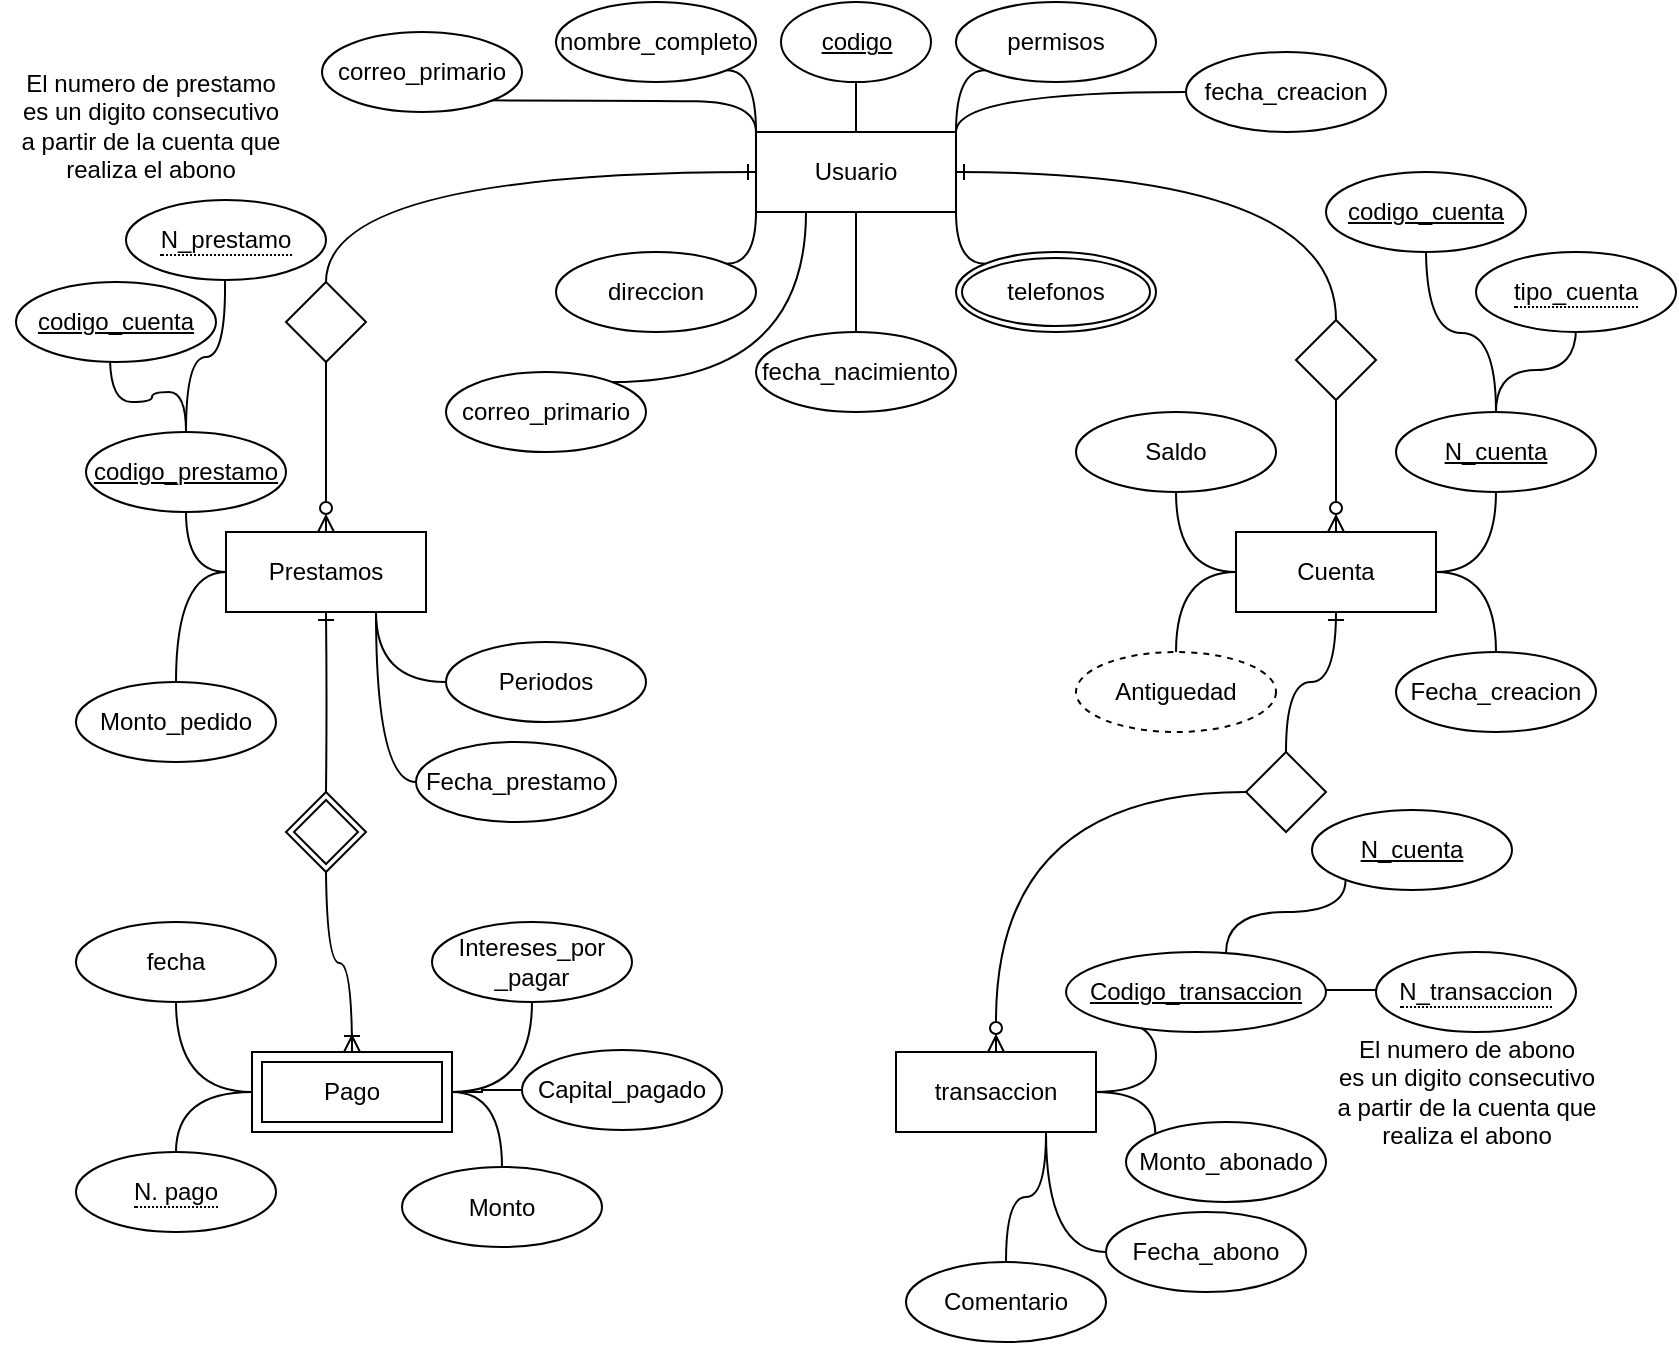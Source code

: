 <mxfile version="26.0.9">
  <diagram id="R2lEEEUBdFMjLlhIrx00" name="Page-1">
    <mxGraphModel dx="1434" dy="797" grid="1" gridSize="5" guides="1" tooltips="1" connect="1" arrows="1" fold="1" page="1" pageScale="1" pageWidth="850" pageHeight="1100" math="0" shadow="0" extFonts="Permanent Marker^https://fonts.googleapis.com/css?family=Permanent+Marker">
      <root>
        <mxCell id="0" />
        <mxCell id="1" parent="0" />
        <mxCell id="ldvSyDhaXrwCbIsQ-MUQ-4" style="edgeStyle=orthogonalEdgeStyle;rounded=0;orthogonalLoop=1;jettySize=auto;html=1;entryX=0.5;entryY=0;entryDx=0;entryDy=0;curved=1;startArrow=none;startFill=0;endArrow=ERzeroToMany;endFill=0;" parent="1" source="Gimix0yW4tl4nYlapqnz-1" target="ldvSyDhaXrwCbIsQ-MUQ-3" edge="1">
          <mxGeometry relative="1" as="geometry" />
        </mxCell>
        <mxCell id="ExtC035JpCCmBXBXlZ8b-3" style="edgeStyle=orthogonalEdgeStyle;rounded=0;orthogonalLoop=1;jettySize=auto;html=1;entryX=0.5;entryY=0;entryDx=0;entryDy=0;endArrow=none;endFill=0;startArrow=ERone;startFill=0;curved=1;" parent="1" source="WHy3y8lpiX3uLiY8PM8K-3" target="ExtC035JpCCmBXBXlZ8b-2" edge="1">
          <mxGeometry relative="1" as="geometry" />
        </mxCell>
        <mxCell id="WHy3y8lpiX3uLiY8PM8K-3" value="Usuario" style="whiteSpace=wrap;html=1;align=center;" parent="1" vertex="1">
          <mxGeometry x="380" y="80" width="100" height="40" as="geometry" />
        </mxCell>
        <mxCell id="WHy3y8lpiX3uLiY8PM8K-17" style="edgeStyle=orthogonalEdgeStyle;rounded=0;orthogonalLoop=1;jettySize=auto;html=1;exitX=0;exitY=1;exitDx=0;exitDy=0;entryX=1;entryY=0;entryDx=0;entryDy=0;curved=1;endArrow=none;endFill=0;" parent="1" source="WHy3y8lpiX3uLiY8PM8K-4" target="WHy3y8lpiX3uLiY8PM8K-3" edge="1">
          <mxGeometry relative="1" as="geometry" />
        </mxCell>
        <mxCell id="WHy3y8lpiX3uLiY8PM8K-4" value="permisos" style="ellipse;whiteSpace=wrap;html=1;align=center;" parent="1" vertex="1">
          <mxGeometry x="480" y="15" width="100" height="40" as="geometry" />
        </mxCell>
        <mxCell id="ldvSyDhaXrwCbIsQ-MUQ-2" style="edgeStyle=orthogonalEdgeStyle;rounded=0;orthogonalLoop=1;jettySize=auto;html=1;entryX=1;entryY=0;entryDx=0;entryDy=0;curved=1;endArrow=none;endFill=0;" parent="1" source="WHy3y8lpiX3uLiY8PM8K-5" target="WHy3y8lpiX3uLiY8PM8K-3" edge="1">
          <mxGeometry relative="1" as="geometry" />
        </mxCell>
        <mxCell id="WHy3y8lpiX3uLiY8PM8K-5" value="fecha_creacion" style="ellipse;whiteSpace=wrap;html=1;align=center;" parent="1" vertex="1">
          <mxGeometry x="595" y="40" width="100" height="40" as="geometry" />
        </mxCell>
        <mxCell id="WHy3y8lpiX3uLiY8PM8K-18" style="edgeStyle=orthogonalEdgeStyle;rounded=0;orthogonalLoop=1;jettySize=auto;html=1;entryX=0.5;entryY=0;entryDx=0;entryDy=0;endArrow=none;endFill=0;" parent="1" source="WHy3y8lpiX3uLiY8PM8K-7" target="WHy3y8lpiX3uLiY8PM8K-3" edge="1">
          <mxGeometry relative="1" as="geometry" />
        </mxCell>
        <mxCell id="WHy3y8lpiX3uLiY8PM8K-7" value="codigo" style="ellipse;whiteSpace=wrap;html=1;align=center;fontStyle=4;" parent="1" vertex="1">
          <mxGeometry x="392.5" y="15" width="75" height="40" as="geometry" />
        </mxCell>
        <mxCell id="WHy3y8lpiX3uLiY8PM8K-20" style="edgeStyle=orthogonalEdgeStyle;rounded=0;orthogonalLoop=1;jettySize=auto;html=1;exitX=1;exitY=1;exitDx=0;exitDy=0;entryX=0;entryY=0;entryDx=0;entryDy=0;curved=1;endArrow=none;endFill=0;" parent="1" source="WHy3y8lpiX3uLiY8PM8K-8" target="WHy3y8lpiX3uLiY8PM8K-3" edge="1">
          <mxGeometry relative="1" as="geometry" />
        </mxCell>
        <mxCell id="WHy3y8lpiX3uLiY8PM8K-8" value="nombre_completo" style="ellipse;whiteSpace=wrap;html=1;align=center;" parent="1" vertex="1">
          <mxGeometry x="280" y="15" width="100" height="40" as="geometry" />
        </mxCell>
        <mxCell id="WHy3y8lpiX3uLiY8PM8K-19" style="edgeStyle=orthogonalEdgeStyle;rounded=0;orthogonalLoop=1;jettySize=auto;html=1;entryX=0.5;entryY=1;entryDx=0;entryDy=0;endArrow=none;endFill=0;" parent="1" source="WHy3y8lpiX3uLiY8PM8K-9" target="WHy3y8lpiX3uLiY8PM8K-3" edge="1">
          <mxGeometry relative="1" as="geometry">
            <Array as="points">
              <mxPoint x="430" y="135" />
              <mxPoint x="430" y="135" />
            </Array>
          </mxGeometry>
        </mxCell>
        <mxCell id="WHy3y8lpiX3uLiY8PM8K-9" value="fecha_nacimiento" style="ellipse;whiteSpace=wrap;html=1;align=center;" parent="1" vertex="1">
          <mxGeometry x="380" y="180" width="100" height="40" as="geometry" />
        </mxCell>
        <mxCell id="WHy3y8lpiX3uLiY8PM8K-15" style="edgeStyle=orthogonalEdgeStyle;rounded=0;orthogonalLoop=1;jettySize=auto;html=1;exitX=0;exitY=0;exitDx=0;exitDy=0;entryX=1;entryY=1;entryDx=0;entryDy=0;curved=1;endArrow=none;endFill=0;" parent="1" source="WHy3y8lpiX3uLiY8PM8K-10" target="WHy3y8lpiX3uLiY8PM8K-3" edge="1">
          <mxGeometry relative="1" as="geometry" />
        </mxCell>
        <mxCell id="WHy3y8lpiX3uLiY8PM8K-10" value="telefonos" style="ellipse;shape=doubleEllipse;margin=3;whiteSpace=wrap;html=1;align=center;" parent="1" vertex="1">
          <mxGeometry x="480" y="140" width="100" height="40" as="geometry" />
        </mxCell>
        <mxCell id="WHy3y8lpiX3uLiY8PM8K-13" style="edgeStyle=orthogonalEdgeStyle;rounded=0;orthogonalLoop=1;jettySize=auto;html=1;exitX=1;exitY=0;exitDx=0;exitDy=0;entryX=0;entryY=1;entryDx=0;entryDy=0;curved=1;endArrow=none;endFill=0;" parent="1" source="WHy3y8lpiX3uLiY8PM8K-11" target="WHy3y8lpiX3uLiY8PM8K-3" edge="1">
          <mxGeometry relative="1" as="geometry" />
        </mxCell>
        <mxCell id="WHy3y8lpiX3uLiY8PM8K-11" value="direccion" style="ellipse;whiteSpace=wrap;html=1;align=center;" parent="1" vertex="1">
          <mxGeometry x="280" y="140" width="100" height="40" as="geometry" />
        </mxCell>
        <mxCell id="WHy3y8lpiX3uLiY8PM8K-21" style="edgeStyle=orthogonalEdgeStyle;rounded=0;orthogonalLoop=1;jettySize=auto;html=1;exitX=1;exitY=1;exitDx=0;exitDy=0;entryX=0;entryY=0;entryDx=0;entryDy=0;curved=1;endArrow=none;endFill=0;" parent="1" target="WHy3y8lpiX3uLiY8PM8K-3" edge="1">
          <mxGeometry relative="1" as="geometry">
            <mxPoint x="245.254" y="64.183" as="sourcePoint" />
            <Array as="points">
              <mxPoint x="320" y="64" />
              <mxPoint x="380" y="65" />
            </Array>
          </mxGeometry>
        </mxCell>
        <mxCell id="BANmXRh0uAZNRAGYl1jB-6" value="" style="edgeStyle=orthogonalEdgeStyle;rounded=0;orthogonalLoop=1;jettySize=auto;html=1;endArrow=ERzeroToMany;endFill=0;startArrow=none;startFill=0;curved=1;" parent="1" source="BANmXRh0uAZNRAGYl1jB-8" target="BANmXRh0uAZNRAGYl1jB-5" edge="1">
          <mxGeometry relative="1" as="geometry" />
        </mxCell>
        <mxCell id="ldvSyDhaXrwCbIsQ-MUQ-3" value="Cuenta" style="whiteSpace=wrap;html=1;align=center;" parent="1" vertex="1">
          <mxGeometry x="620" y="280" width="100" height="40" as="geometry" />
        </mxCell>
        <mxCell id="ldvSyDhaXrwCbIsQ-MUQ-13" style="edgeStyle=orthogonalEdgeStyle;rounded=0;orthogonalLoop=1;jettySize=auto;html=1;entryX=0;entryY=0.5;entryDx=0;entryDy=0;curved=1;endArrow=none;endFill=0;" parent="1" source="ldvSyDhaXrwCbIsQ-MUQ-5" target="ldvSyDhaXrwCbIsQ-MUQ-3" edge="1">
          <mxGeometry relative="1" as="geometry" />
        </mxCell>
        <mxCell id="ldvSyDhaXrwCbIsQ-MUQ-5" value="Saldo" style="ellipse;whiteSpace=wrap;html=1;align=center;" parent="1" vertex="1">
          <mxGeometry x="540" y="220" width="100" height="40" as="geometry" />
        </mxCell>
        <mxCell id="ldvSyDhaXrwCbIsQ-MUQ-12" style="edgeStyle=orthogonalEdgeStyle;rounded=0;orthogonalLoop=1;jettySize=auto;html=1;entryX=1;entryY=0.5;entryDx=0;entryDy=0;curved=1;endArrow=none;endFill=0;" parent="1" source="ldvSyDhaXrwCbIsQ-MUQ-6" target="ldvSyDhaXrwCbIsQ-MUQ-3" edge="1">
          <mxGeometry relative="1" as="geometry" />
        </mxCell>
        <mxCell id="ldvSyDhaXrwCbIsQ-MUQ-6" value="Fecha_creacion" style="ellipse;whiteSpace=wrap;html=1;align=center;" parent="1" vertex="1">
          <mxGeometry x="700" y="340" width="100" height="40" as="geometry" />
        </mxCell>
        <mxCell id="ldvSyDhaXrwCbIsQ-MUQ-14" style="edgeStyle=orthogonalEdgeStyle;rounded=0;orthogonalLoop=1;jettySize=auto;html=1;entryX=0;entryY=0.5;entryDx=0;entryDy=0;curved=1;endArrow=none;endFill=0;" parent="1" source="ldvSyDhaXrwCbIsQ-MUQ-8" target="ldvSyDhaXrwCbIsQ-MUQ-3" edge="1">
          <mxGeometry relative="1" as="geometry" />
        </mxCell>
        <mxCell id="ldvSyDhaXrwCbIsQ-MUQ-8" value="Antiguedad" style="ellipse;whiteSpace=wrap;html=1;align=center;dashed=1;" parent="1" vertex="1">
          <mxGeometry x="540" y="340" width="100" height="40" as="geometry" />
        </mxCell>
        <mxCell id="ldvSyDhaXrwCbIsQ-MUQ-11" style="edgeStyle=orthogonalEdgeStyle;rounded=0;orthogonalLoop=1;jettySize=auto;html=1;entryX=1;entryY=0.5;entryDx=0;entryDy=0;curved=1;endArrow=none;endFill=0;" parent="1" source="ldvSyDhaXrwCbIsQ-MUQ-10" target="ldvSyDhaXrwCbIsQ-MUQ-3" edge="1">
          <mxGeometry relative="1" as="geometry" />
        </mxCell>
        <mxCell id="ldvSyDhaXrwCbIsQ-MUQ-10" value="N_cuenta" style="ellipse;whiteSpace=wrap;html=1;align=center;fontStyle=4;" parent="1" vertex="1">
          <mxGeometry x="700" y="220" width="100" height="40" as="geometry" />
        </mxCell>
        <mxCell id="ldvSyDhaXrwCbIsQ-MUQ-18" style="edgeStyle=orthogonalEdgeStyle;rounded=0;orthogonalLoop=1;jettySize=auto;html=1;entryX=0.5;entryY=0;entryDx=0;entryDy=0;curved=1;endArrow=none;endFill=0;" parent="1" target="ldvSyDhaXrwCbIsQ-MUQ-10" edge="1">
          <mxGeometry relative="1" as="geometry">
            <mxPoint x="790.0" y="177.0" as="sourcePoint" />
          </mxGeometry>
        </mxCell>
        <mxCell id="ldvSyDhaXrwCbIsQ-MUQ-17" style="edgeStyle=orthogonalEdgeStyle;rounded=0;orthogonalLoop=1;jettySize=auto;html=1;entryX=0.5;entryY=0;entryDx=0;entryDy=0;curved=1;endArrow=none;endFill=0;" parent="1" target="ldvSyDhaXrwCbIsQ-MUQ-10" edge="1">
          <mxGeometry relative="1" as="geometry">
            <mxPoint x="715.0" y="140" as="sourcePoint" />
          </mxGeometry>
        </mxCell>
        <mxCell id="Gimix0yW4tl4nYlapqnz-2" value="" style="edgeStyle=orthogonalEdgeStyle;rounded=0;orthogonalLoop=1;jettySize=auto;html=1;entryX=0.5;entryY=0;entryDx=0;entryDy=0;curved=1;startArrow=ERone;startFill=0;endArrow=none;endFill=0;" parent="1" source="WHy3y8lpiX3uLiY8PM8K-3" target="Gimix0yW4tl4nYlapqnz-1" edge="1">
          <mxGeometry relative="1" as="geometry">
            <mxPoint x="480" y="100" as="sourcePoint" />
            <mxPoint x="670" y="280" as="targetPoint" />
          </mxGeometry>
        </mxCell>
        <mxCell id="Gimix0yW4tl4nYlapqnz-1" value="" style="shape=rhombus;perimeter=rhombusPerimeter;whiteSpace=wrap;html=1;align=center;" parent="1" vertex="1">
          <mxGeometry x="650" y="174" width="40" height="40" as="geometry" />
        </mxCell>
        <mxCell id="BANmXRh0uAZNRAGYl1jB-5" value="transaccion" style="whiteSpace=wrap;html=1;align=center;" parent="1" vertex="1">
          <mxGeometry x="450" y="540" width="100" height="40" as="geometry" />
        </mxCell>
        <mxCell id="BANmXRh0uAZNRAGYl1jB-9" value="" style="edgeStyle=orthogonalEdgeStyle;rounded=0;orthogonalLoop=1;jettySize=auto;html=1;endArrow=none;endFill=0;startArrow=ERone;startFill=0;curved=1;" parent="1" source="ldvSyDhaXrwCbIsQ-MUQ-3" target="BANmXRh0uAZNRAGYl1jB-8" edge="1">
          <mxGeometry relative="1" as="geometry">
            <mxPoint x="670" y="320" as="sourcePoint" />
            <mxPoint x="670" y="450" as="targetPoint" />
          </mxGeometry>
        </mxCell>
        <mxCell id="BANmXRh0uAZNRAGYl1jB-8" value="" style="shape=rhombus;perimeter=rhombusPerimeter;whiteSpace=wrap;html=1;align=center;" parent="1" vertex="1">
          <mxGeometry x="625" y="390" width="40" height="40" as="geometry" />
        </mxCell>
        <mxCell id="BANmXRh0uAZNRAGYl1jB-17" style="edgeStyle=orthogonalEdgeStyle;rounded=0;orthogonalLoop=1;jettySize=auto;html=1;exitX=0;exitY=1;exitDx=0;exitDy=0;entryX=1;entryY=0.5;entryDx=0;entryDy=0;curved=1;endArrow=none;endFill=0;" parent="1" source="BANmXRh0uAZNRAGYl1jB-11" target="BANmXRh0uAZNRAGYl1jB-5" edge="1">
          <mxGeometry relative="1" as="geometry">
            <Array as="points">
              <mxPoint x="580" y="560" />
            </Array>
          </mxGeometry>
        </mxCell>
        <mxCell id="BANmXRh0uAZNRAGYl1jB-11" value="Codigo_transaccion" style="ellipse;whiteSpace=wrap;html=1;align=center;fontStyle=4;" parent="1" vertex="1">
          <mxGeometry x="535" y="490" width="130" height="40" as="geometry" />
        </mxCell>
        <mxCell id="BANmXRh0uAZNRAGYl1jB-16" style="edgeStyle=orthogonalEdgeStyle;rounded=0;orthogonalLoop=1;jettySize=auto;html=1;exitX=0;exitY=1;exitDx=0;exitDy=0;curved=1;endArrow=none;endFill=0;" parent="1" target="BANmXRh0uAZNRAGYl1jB-11" edge="1">
          <mxGeometry relative="1" as="geometry">
            <Array as="points">
              <mxPoint x="675" y="470" />
              <mxPoint x="615" y="470" />
            </Array>
            <mxPoint x="674.767" y="454.191" as="sourcePoint" />
          </mxGeometry>
        </mxCell>
        <mxCell id="BANmXRh0uAZNRAGYl1jB-15" style="edgeStyle=orthogonalEdgeStyle;rounded=0;orthogonalLoop=1;jettySize=auto;html=1;entryX=1;entryY=0.5;entryDx=0;entryDy=0;endArrow=none;endFill=0;" parent="1" target="BANmXRh0uAZNRAGYl1jB-11" edge="1">
          <mxGeometry relative="1" as="geometry">
            <mxPoint x="690.0" y="509" as="sourcePoint" />
          </mxGeometry>
        </mxCell>
        <mxCell id="BANmXRh0uAZNRAGYl1jB-14" value="El numero de abono&lt;div&gt;es un digito consecutivo&lt;/div&gt;&lt;div&gt;a partir de la cuenta que&lt;/div&gt;&lt;div&gt;realiza el abono&lt;/div&gt;" style="text;html=1;align=center;verticalAlign=middle;resizable=0;points=[];autosize=1;strokeColor=none;fillColor=none;" parent="1" vertex="1">
          <mxGeometry x="660" y="522.5" width="150" height="75" as="geometry" />
        </mxCell>
        <mxCell id="BANmXRh0uAZNRAGYl1jB-19" style="edgeStyle=orthogonalEdgeStyle;rounded=0;orthogonalLoop=1;jettySize=auto;html=1;exitX=0;exitY=0;exitDx=0;exitDy=0;entryX=1;entryY=0.5;entryDx=0;entryDy=0;endArrow=none;endFill=0;curved=1;" parent="1" source="BANmXRh0uAZNRAGYl1jB-18" target="BANmXRh0uAZNRAGYl1jB-5" edge="1">
          <mxGeometry relative="1" as="geometry">
            <Array as="points">
              <mxPoint x="580" y="560" />
            </Array>
          </mxGeometry>
        </mxCell>
        <mxCell id="BANmXRh0uAZNRAGYl1jB-18" value="Monto_abonado" style="ellipse;whiteSpace=wrap;html=1;align=center;" parent="1" vertex="1">
          <mxGeometry x="565" y="575" width="100" height="40" as="geometry" />
        </mxCell>
        <mxCell id="BANmXRh0uAZNRAGYl1jB-22" style="edgeStyle=orthogonalEdgeStyle;rounded=0;orthogonalLoop=1;jettySize=auto;html=1;entryX=0.75;entryY=1;entryDx=0;entryDy=0;curved=1;endArrow=none;endFill=0;" parent="1" source="BANmXRh0uAZNRAGYl1jB-20" target="BANmXRh0uAZNRAGYl1jB-5" edge="1">
          <mxGeometry relative="1" as="geometry" />
        </mxCell>
        <mxCell id="BANmXRh0uAZNRAGYl1jB-20" value="Fecha_abono" style="ellipse;whiteSpace=wrap;html=1;align=center;" parent="1" vertex="1">
          <mxGeometry x="555" y="620" width="100" height="40" as="geometry" />
        </mxCell>
        <mxCell id="BANmXRh0uAZNRAGYl1jB-23" style="edgeStyle=orthogonalEdgeStyle;rounded=0;orthogonalLoop=1;jettySize=auto;html=1;entryX=0.75;entryY=1;entryDx=0;entryDy=0;curved=1;endArrow=none;endFill=0;" parent="1" source="BANmXRh0uAZNRAGYl1jB-21" target="BANmXRh0uAZNRAGYl1jB-5" edge="1">
          <mxGeometry relative="1" as="geometry" />
        </mxCell>
        <mxCell id="BANmXRh0uAZNRAGYl1jB-21" value="Comentario" style="ellipse;whiteSpace=wrap;html=1;align=center;" parent="1" vertex="1">
          <mxGeometry x="455" y="645" width="100" height="40" as="geometry" />
        </mxCell>
        <mxCell id="ExtC035JpCCmBXBXlZ8b-4" style="edgeStyle=orthogonalEdgeStyle;rounded=0;orthogonalLoop=1;jettySize=auto;html=1;entryX=0.5;entryY=1;entryDx=0;entryDy=0;endArrow=none;endFill=0;startArrow=ERzeroToMany;startFill=0;" parent="1" source="ExtC035JpCCmBXBXlZ8b-1" target="ExtC035JpCCmBXBXlZ8b-2" edge="1">
          <mxGeometry relative="1" as="geometry" />
        </mxCell>
        <mxCell id="ExtC035JpCCmBXBXlZ8b-1" value="Prestamos" style="whiteSpace=wrap;html=1;align=center;" parent="1" vertex="1">
          <mxGeometry x="115" y="280" width="100" height="40" as="geometry" />
        </mxCell>
        <mxCell id="ExtC035JpCCmBXBXlZ8b-2" value="" style="shape=rhombus;perimeter=rhombusPerimeter;whiteSpace=wrap;html=1;align=center;" parent="1" vertex="1">
          <mxGeometry x="145" y="155" width="40" height="40" as="geometry" />
        </mxCell>
        <mxCell id="ExtC035JpCCmBXBXlZ8b-10" style="edgeStyle=orthogonalEdgeStyle;rounded=0;orthogonalLoop=1;jettySize=auto;html=1;entryX=0;entryY=0.5;entryDx=0;entryDy=0;endArrow=none;endFill=0;curved=1;" parent="1" source="ExtC035JpCCmBXBXlZ8b-5" target="ExtC035JpCCmBXBXlZ8b-1" edge="1">
          <mxGeometry relative="1" as="geometry" />
        </mxCell>
        <mxCell id="ExtC035JpCCmBXBXlZ8b-5" value="codigo_prestamo" style="ellipse;whiteSpace=wrap;html=1;align=center;fontStyle=4;" parent="1" vertex="1">
          <mxGeometry x="45" y="230" width="100" height="40" as="geometry" />
        </mxCell>
        <mxCell id="ExtC035JpCCmBXBXlZ8b-6" style="edgeStyle=orthogonalEdgeStyle;rounded=0;orthogonalLoop=1;jettySize=auto;html=1;entryX=0.5;entryY=0;entryDx=0;entryDy=0;curved=1;endArrow=none;endFill=0;exitX=0.5;exitY=1;exitDx=0;exitDy=0;" parent="1" target="ExtC035JpCCmBXBXlZ8b-5" edge="1">
          <mxGeometry relative="1" as="geometry">
            <mxPoint x="114.5" y="154" as="sourcePoint" />
          </mxGeometry>
        </mxCell>
        <mxCell id="ExtC035JpCCmBXBXlZ8b-8" style="edgeStyle=orthogonalEdgeStyle;rounded=0;orthogonalLoop=1;jettySize=auto;html=1;entryX=0.5;entryY=0;entryDx=0;entryDy=0;curved=1;endArrow=none;endFill=0;" parent="1" target="ExtC035JpCCmBXBXlZ8b-5" edge="1">
          <mxGeometry relative="1" as="geometry">
            <mxPoint x="57" y="194" as="sourcePoint" />
          </mxGeometry>
        </mxCell>
        <mxCell id="ExtC035JpCCmBXBXlZ8b-12" value="El numero de prestamo&lt;div&gt;es un digito consecutivo&lt;/div&gt;&lt;div&gt;a partir de la cuenta que&lt;/div&gt;&lt;div&gt;realiza el abono&lt;/div&gt;" style="text;html=1;align=center;verticalAlign=middle;resizable=0;points=[];autosize=1;strokeColor=none;fillColor=none;" parent="1" vertex="1">
          <mxGeometry x="2" y="39" width="150" height="75" as="geometry" />
        </mxCell>
        <mxCell id="ExtC035JpCCmBXBXlZ8b-15" style="edgeStyle=orthogonalEdgeStyle;rounded=0;orthogonalLoop=1;jettySize=auto;html=1;entryX=0;entryY=0.5;entryDx=0;entryDy=0;exitX=0.5;exitY=0;exitDx=0;exitDy=0;curved=1;endArrow=none;endFill=0;" parent="1" source="ExtC035JpCCmBXBXlZ8b-13" target="ExtC035JpCCmBXBXlZ8b-1" edge="1">
          <mxGeometry relative="1" as="geometry">
            <Array as="points">
              <mxPoint x="90" y="300" />
            </Array>
          </mxGeometry>
        </mxCell>
        <mxCell id="ExtC035JpCCmBXBXlZ8b-13" value="Monto_pedido" style="ellipse;whiteSpace=wrap;html=1;align=center;" parent="1" vertex="1">
          <mxGeometry x="40" y="355" width="100" height="40" as="geometry" />
        </mxCell>
        <mxCell id="ExtC035JpCCmBXBXlZ8b-16" style="edgeStyle=orthogonalEdgeStyle;rounded=0;orthogonalLoop=1;jettySize=auto;html=1;entryX=0.75;entryY=1;entryDx=0;entryDy=0;exitX=0;exitY=0.5;exitDx=0;exitDy=0;curved=1;endArrow=none;endFill=0;" parent="1" source="ExtC035JpCCmBXBXlZ8b-14" target="ExtC035JpCCmBXBXlZ8b-1" edge="1">
          <mxGeometry relative="1" as="geometry" />
        </mxCell>
        <mxCell id="ExtC035JpCCmBXBXlZ8b-14" value="Fecha_prestamo" style="ellipse;whiteSpace=wrap;html=1;align=center;" parent="1" vertex="1">
          <mxGeometry x="210" y="385" width="100" height="40" as="geometry" />
        </mxCell>
        <mxCell id="ExtC035JpCCmBXBXlZ8b-18" style="edgeStyle=orthogonalEdgeStyle;rounded=0;orthogonalLoop=1;jettySize=auto;html=1;entryX=0.75;entryY=1;entryDx=0;entryDy=0;endArrow=none;endFill=0;curved=1;" parent="1" source="ExtC035JpCCmBXBXlZ8b-17" target="ExtC035JpCCmBXBXlZ8b-1" edge="1">
          <mxGeometry relative="1" as="geometry" />
        </mxCell>
        <mxCell id="ExtC035JpCCmBXBXlZ8b-17" value="Periodos" style="ellipse;whiteSpace=wrap;html=1;align=center;" parent="1" vertex="1">
          <mxGeometry x="225" y="335" width="100" height="40" as="geometry" />
        </mxCell>
        <mxCell id="0FQIunX7hllcMsMsXzvJ-2" style="edgeStyle=orthogonalEdgeStyle;rounded=0;orthogonalLoop=1;jettySize=auto;html=1;entryX=0.5;entryY=1;entryDx=0;entryDy=0;curved=1;startArrow=none;startFill=0;endArrow=ERone;endFill=0;" parent="1" target="ExtC035JpCCmBXBXlZ8b-1" edge="1">
          <mxGeometry relative="1" as="geometry">
            <mxPoint x="165" y="410" as="sourcePoint" />
          </mxGeometry>
        </mxCell>
        <mxCell id="0FQIunX7hllcMsMsXzvJ-1" value="Pago" style="shape=ext;margin=3;double=1;whiteSpace=wrap;html=1;align=center;" parent="1" vertex="1">
          <mxGeometry x="128" y="540" width="100" height="40" as="geometry" />
        </mxCell>
        <mxCell id="0FQIunX7hllcMsMsXzvJ-4" value="" style="edgeStyle=orthogonalEdgeStyle;rounded=0;orthogonalLoop=1;jettySize=auto;html=1;entryX=0.5;entryY=1;entryDx=0;entryDy=0;curved=1;startArrow=ERoneToMany;startFill=0;endArrow=none;endFill=0;" parent="1" source="0FQIunX7hllcMsMsXzvJ-1" edge="1">
          <mxGeometry relative="1" as="geometry">
            <mxPoint x="235" y="540" as="sourcePoint" />
            <mxPoint x="165" y="450" as="targetPoint" />
          </mxGeometry>
        </mxCell>
        <mxCell id="0FQIunX7hllcMsMsXzvJ-11" style="edgeStyle=orthogonalEdgeStyle;rounded=0;orthogonalLoop=1;jettySize=auto;html=1;entryX=0;entryY=0.5;entryDx=0;entryDy=0;exitX=0.5;exitY=0;exitDx=0;exitDy=0;curved=1;endArrow=none;endFill=0;" parent="1" source="0FQIunX7hllcMsMsXzvJ-7" target="0FQIunX7hllcMsMsXzvJ-1" edge="1">
          <mxGeometry relative="1" as="geometry" />
        </mxCell>
        <mxCell id="0FQIunX7hllcMsMsXzvJ-7" value="&lt;span style=&quot;border-bottom: 1px dotted&quot;&gt;N. pago&lt;/span&gt;" style="ellipse;whiteSpace=wrap;html=1;align=center;" parent="1" vertex="1">
          <mxGeometry x="40" y="590" width="100" height="40" as="geometry" />
        </mxCell>
        <mxCell id="0FQIunX7hllcMsMsXzvJ-15" style="edgeStyle=orthogonalEdgeStyle;rounded=0;orthogonalLoop=1;jettySize=auto;html=1;entryX=1;entryY=0.5;entryDx=0;entryDy=0;curved=1;endArrow=none;endFill=0;" parent="1" source="0FQIunX7hllcMsMsXzvJ-8" target="0FQIunX7hllcMsMsXzvJ-1" edge="1">
          <mxGeometry relative="1" as="geometry" />
        </mxCell>
        <mxCell id="0FQIunX7hllcMsMsXzvJ-8" value="Monto" style="ellipse;whiteSpace=wrap;html=1;align=center;" parent="1" vertex="1">
          <mxGeometry x="203" y="597.5" width="100" height="40" as="geometry" />
        </mxCell>
        <mxCell id="0FQIunX7hllcMsMsXzvJ-13" style="edgeStyle=orthogonalEdgeStyle;rounded=0;orthogonalLoop=1;jettySize=auto;html=1;entryX=1;entryY=0.5;entryDx=0;entryDy=0;curved=1;endArrow=none;endFill=0;" parent="1" source="0FQIunX7hllcMsMsXzvJ-9" target="0FQIunX7hllcMsMsXzvJ-1" edge="1">
          <mxGeometry relative="1" as="geometry" />
        </mxCell>
        <mxCell id="0FQIunX7hllcMsMsXzvJ-9" value="Intereses_por&lt;div&gt;_pagar&lt;/div&gt;" style="ellipse;whiteSpace=wrap;html=1;align=center;" parent="1" vertex="1">
          <mxGeometry x="218" y="475" width="100" height="40" as="geometry" />
        </mxCell>
        <mxCell id="0FQIunX7hllcMsMsXzvJ-14" style="edgeStyle=orthogonalEdgeStyle;rounded=0;orthogonalLoop=1;jettySize=auto;html=1;endArrow=none;endFill=0;" parent="1" source="0FQIunX7hllcMsMsXzvJ-10" target="0FQIunX7hllcMsMsXzvJ-1" edge="1">
          <mxGeometry relative="1" as="geometry" />
        </mxCell>
        <mxCell id="0FQIunX7hllcMsMsXzvJ-10" value="Capital_pagado" style="ellipse;whiteSpace=wrap;html=1;align=center;" parent="1" vertex="1">
          <mxGeometry x="263" y="539" width="100" height="40" as="geometry" />
        </mxCell>
        <mxCell id="0FQIunX7hllcMsMsXzvJ-17" style="edgeStyle=orthogonalEdgeStyle;rounded=0;orthogonalLoop=1;jettySize=auto;html=1;entryX=0;entryY=0.5;entryDx=0;entryDy=0;exitX=0.5;exitY=1;exitDx=0;exitDy=0;curved=1;endArrow=none;endFill=0;" parent="1" source="0FQIunX7hllcMsMsXzvJ-16" target="0FQIunX7hllcMsMsXzvJ-1" edge="1">
          <mxGeometry relative="1" as="geometry" />
        </mxCell>
        <mxCell id="0FQIunX7hllcMsMsXzvJ-16" value="fecha" style="ellipse;whiteSpace=wrap;html=1;align=center;" parent="1" vertex="1">
          <mxGeometry x="40" y="475" width="100" height="40" as="geometry" />
        </mxCell>
        <mxCell id="XgUuO4ZoTuABEYWLb9jY-1" value="codigo_cuenta" style="ellipse;whiteSpace=wrap;html=1;align=center;fontStyle=4;" parent="1" vertex="1">
          <mxGeometry x="665" y="100" width="100" height="40" as="geometry" />
        </mxCell>
        <mxCell id="XgUuO4ZoTuABEYWLb9jY-2" value="codigo_cuenta" style="ellipse;whiteSpace=wrap;html=1;align=center;fontStyle=4;" parent="1" vertex="1">
          <mxGeometry x="10" y="155" width="100" height="40" as="geometry" />
        </mxCell>
        <mxCell id="XgUuO4ZoTuABEYWLb9jY-3" value="&lt;span style=&quot;border-bottom: 1px dotted&quot;&gt;N_prestamo&lt;/span&gt;" style="ellipse;whiteSpace=wrap;html=1;align=center;" parent="1" vertex="1">
          <mxGeometry x="65" y="114" width="100" height="40" as="geometry" />
        </mxCell>
        <mxCell id="XgUuO4ZoTuABEYWLb9jY-5" value="&lt;span style=&quot;border-bottom: 1px dotted&quot;&gt;tipo_cuenta&lt;/span&gt;" style="ellipse;whiteSpace=wrap;html=1;align=center;" parent="1" vertex="1">
          <mxGeometry x="740" y="140" width="100" height="40" as="geometry" />
        </mxCell>
        <mxCell id="XgUuO4ZoTuABEYWLb9jY-6" value="N_cuenta" style="ellipse;whiteSpace=wrap;html=1;align=center;fontStyle=4;" parent="1" vertex="1">
          <mxGeometry x="658" y="419" width="100" height="40" as="geometry" />
        </mxCell>
        <mxCell id="XgUuO4ZoTuABEYWLb9jY-7" value="&lt;span style=&quot;border-bottom: 1px dotted&quot;&gt;N_transaccion&lt;/span&gt;" style="ellipse;whiteSpace=wrap;html=1;align=center;" parent="1" vertex="1">
          <mxGeometry x="690" y="490" width="100" height="40" as="geometry" />
        </mxCell>
        <mxCell id="24fFP6RZ4EjCukWJtpdj-10" value="" style="shape=rhombus;double=1;perimeter=rhombusPerimeter;whiteSpace=wrap;html=1;align=center;" parent="1" vertex="1">
          <mxGeometry x="145" y="410" width="40" height="40" as="geometry" />
        </mxCell>
        <mxCell id="q-l3SBhm7N6xMYFU9-rY-1" value="correo_primario" style="ellipse;whiteSpace=wrap;html=1;align=center;" parent="1" vertex="1">
          <mxGeometry x="163" y="30" width="100" height="40" as="geometry" />
        </mxCell>
        <mxCell id="q-l3SBhm7N6xMYFU9-rY-3" style="edgeStyle=orthogonalEdgeStyle;rounded=0;orthogonalLoop=1;jettySize=auto;html=1;entryX=0.25;entryY=1;entryDx=0;entryDy=0;curved=1;endArrow=none;startFill=0;" parent="1" source="q-l3SBhm7N6xMYFU9-rY-2" target="WHy3y8lpiX3uLiY8PM8K-3" edge="1">
          <mxGeometry relative="1" as="geometry">
            <Array as="points">
              <mxPoint x="405" y="205" />
            </Array>
          </mxGeometry>
        </mxCell>
        <mxCell id="q-l3SBhm7N6xMYFU9-rY-2" value="correo_primario" style="ellipse;whiteSpace=wrap;html=1;align=center;" parent="1" vertex="1">
          <mxGeometry x="225" y="200" width="100" height="40" as="geometry" />
        </mxCell>
      </root>
    </mxGraphModel>
  </diagram>
</mxfile>
